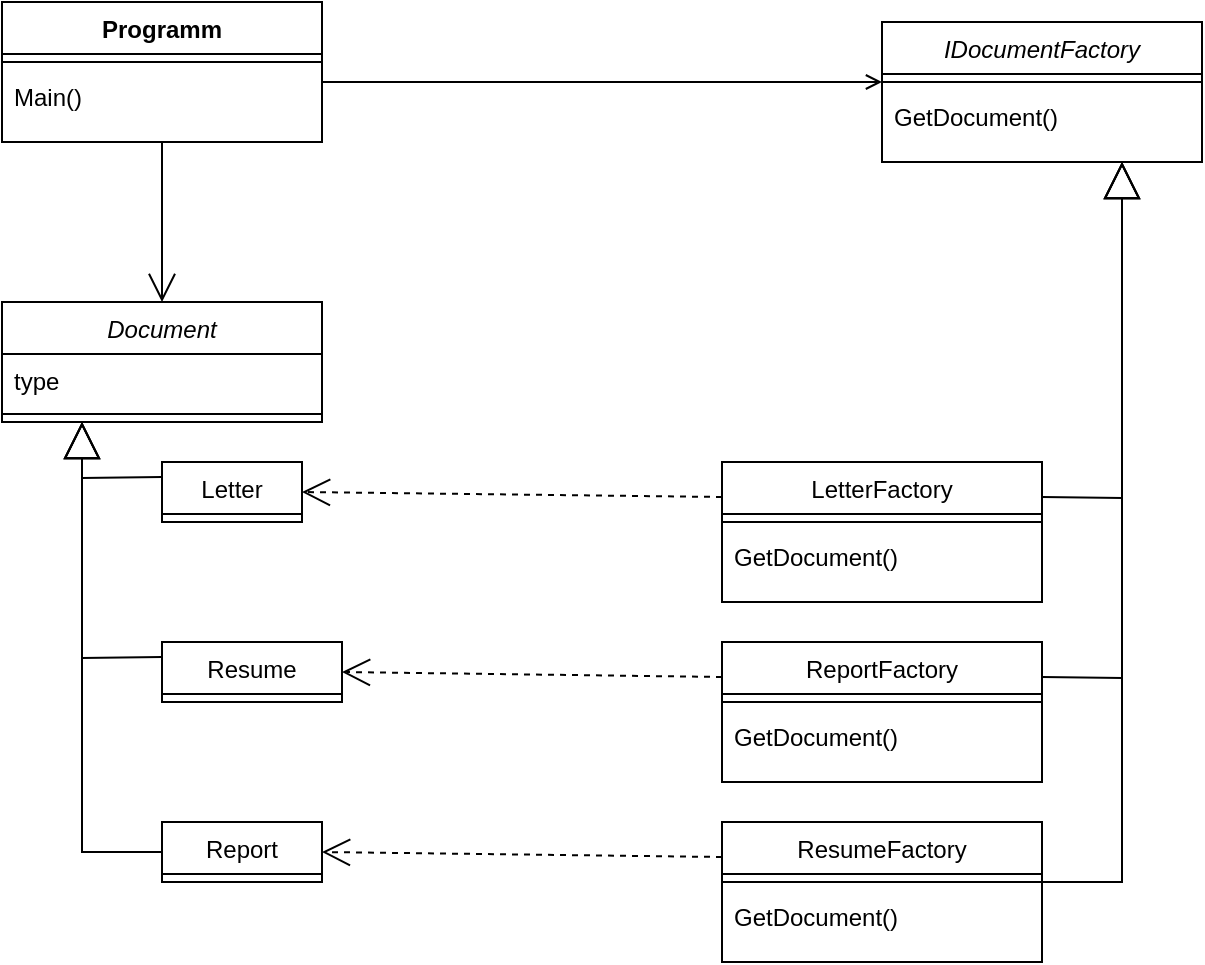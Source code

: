<mxfile version="22.0.8" type="device">
  <diagram id="C5RBs43oDa-KdzZeNtuy" name="Page-1">
    <mxGraphModel dx="1674" dy="758" grid="1" gridSize="10" guides="1" tooltips="1" connect="1" arrows="1" fold="1" page="1" pageScale="1" pageWidth="827" pageHeight="1169" math="0" shadow="0">
      <root>
        <mxCell id="WIyWlLk6GJQsqaUBKTNV-0" />
        <mxCell id="WIyWlLk6GJQsqaUBKTNV-1" parent="WIyWlLk6GJQsqaUBKTNV-0" />
        <mxCell id="zkfFHV4jXpPFQw0GAbJ--0" value="Programm" style="swimlane;fontStyle=1;align=center;verticalAlign=top;childLayout=stackLayout;horizontal=1;startSize=26;horizontalStack=0;resizeParent=1;resizeLast=0;collapsible=1;marginBottom=0;rounded=0;shadow=0;strokeWidth=1;" parent="WIyWlLk6GJQsqaUBKTNV-1" vertex="1">
          <mxGeometry x="200" y="10" width="160" height="70" as="geometry">
            <mxRectangle x="230" y="140" width="160" height="26" as="alternateBounds" />
          </mxGeometry>
        </mxCell>
        <mxCell id="zkfFHV4jXpPFQw0GAbJ--4" value="" style="line;html=1;strokeWidth=1;align=left;verticalAlign=middle;spacingTop=-1;spacingLeft=3;spacingRight=3;rotatable=0;labelPosition=right;points=[];portConstraint=eastwest;" parent="zkfFHV4jXpPFQw0GAbJ--0" vertex="1">
          <mxGeometry y="26" width="160" height="8" as="geometry" />
        </mxCell>
        <mxCell id="zkfFHV4jXpPFQw0GAbJ--5" value="Main()" style="text;align=left;verticalAlign=top;spacingLeft=4;spacingRight=4;overflow=hidden;rotatable=0;points=[[0,0.5],[1,0.5]];portConstraint=eastwest;" parent="zkfFHV4jXpPFQw0GAbJ--0" vertex="1">
          <mxGeometry y="34" width="160" height="26" as="geometry" />
        </mxCell>
        <mxCell id="zkfFHV4jXpPFQw0GAbJ--17" value="IDocumentFactory" style="swimlane;fontStyle=2;align=center;verticalAlign=top;childLayout=stackLayout;horizontal=1;startSize=26;horizontalStack=0;resizeParent=1;resizeLast=0;collapsible=1;marginBottom=0;rounded=0;shadow=0;strokeWidth=1;" parent="WIyWlLk6GJQsqaUBKTNV-1" vertex="1">
          <mxGeometry x="640" y="20" width="160" height="70" as="geometry">
            <mxRectangle x="550" y="140" width="160" height="26" as="alternateBounds" />
          </mxGeometry>
        </mxCell>
        <mxCell id="zkfFHV4jXpPFQw0GAbJ--23" value="" style="line;html=1;strokeWidth=1;align=left;verticalAlign=middle;spacingTop=-1;spacingLeft=3;spacingRight=3;rotatable=0;labelPosition=right;points=[];portConstraint=eastwest;" parent="zkfFHV4jXpPFQw0GAbJ--17" vertex="1">
          <mxGeometry y="26" width="160" height="8" as="geometry" />
        </mxCell>
        <mxCell id="zkfFHV4jXpPFQw0GAbJ--24" value="GetDocument()" style="text;align=left;verticalAlign=top;spacingLeft=4;spacingRight=4;overflow=hidden;rotatable=0;points=[[0,0.5],[1,0.5]];portConstraint=eastwest;" parent="zkfFHV4jXpPFQw0GAbJ--17" vertex="1">
          <mxGeometry y="34" width="160" height="26" as="geometry" />
        </mxCell>
        <mxCell id="zkfFHV4jXpPFQw0GAbJ--26" value="" style="endArrow=open;shadow=0;strokeWidth=1;rounded=0;endFill=1;edgeStyle=elbowEdgeStyle;elbow=vertical;" parent="WIyWlLk6GJQsqaUBKTNV-1" source="zkfFHV4jXpPFQw0GAbJ--0" target="zkfFHV4jXpPFQw0GAbJ--17" edge="1">
          <mxGeometry x="0.5" y="41" relative="1" as="geometry">
            <mxPoint x="380" y="192" as="sourcePoint" />
            <mxPoint x="540" y="192" as="targetPoint" />
            <mxPoint x="-40" y="32" as="offset" />
          </mxGeometry>
        </mxCell>
        <mxCell id="EeQj9KiUg0wnUl3IlV58-6" value="&lt;i style=&quot;font-weight: normal;&quot;&gt;Document&lt;/i&gt;" style="swimlane;fontStyle=1;align=center;verticalAlign=top;childLayout=stackLayout;horizontal=1;startSize=26;horizontalStack=0;resizeParent=1;resizeParentMax=0;resizeLast=0;collapsible=1;marginBottom=0;whiteSpace=wrap;html=1;" parent="WIyWlLk6GJQsqaUBKTNV-1" vertex="1">
          <mxGeometry x="200" y="160" width="160" height="60" as="geometry" />
        </mxCell>
        <mxCell id="EeQj9KiUg0wnUl3IlV58-7" value="type" style="text;strokeColor=none;fillColor=none;align=left;verticalAlign=top;spacingLeft=4;spacingRight=4;overflow=hidden;rotatable=0;points=[[0,0.5],[1,0.5]];portConstraint=eastwest;whiteSpace=wrap;html=1;" parent="EeQj9KiUg0wnUl3IlV58-6" vertex="1">
          <mxGeometry y="26" width="160" height="26" as="geometry" />
        </mxCell>
        <mxCell id="EeQj9KiUg0wnUl3IlV58-8" value="" style="line;strokeWidth=1;fillColor=none;align=left;verticalAlign=middle;spacingTop=-1;spacingLeft=3;spacingRight=3;rotatable=0;labelPosition=right;points=[];portConstraint=eastwest;strokeColor=inherit;" parent="EeQj9KiUg0wnUl3IlV58-6" vertex="1">
          <mxGeometry y="52" width="160" height="8" as="geometry" />
        </mxCell>
        <mxCell id="EeQj9KiUg0wnUl3IlV58-20" value="&lt;span style=&quot;font-weight: normal;&quot;&gt;Resume&lt;/span&gt;" style="swimlane;fontStyle=1;align=center;verticalAlign=top;childLayout=stackLayout;horizontal=1;startSize=26;horizontalStack=0;resizeParent=1;resizeParentMax=0;resizeLast=0;collapsible=1;marginBottom=0;whiteSpace=wrap;html=1;" parent="WIyWlLk6GJQsqaUBKTNV-1" vertex="1" collapsed="1">
          <mxGeometry x="280" y="330" width="90" height="30" as="geometry">
            <mxRectangle x="280" y="450" width="160" height="294" as="alternateBounds" />
          </mxGeometry>
        </mxCell>
        <mxCell id="EeQj9KiUg0wnUl3IlV58-21" value="type" style="text;strokeColor=none;fillColor=none;align=left;verticalAlign=top;spacingLeft=4;spacingRight=4;overflow=hidden;rotatable=0;points=[[0,0.5],[1,0.5]];portConstraint=eastwest;whiteSpace=wrap;html=1;" parent="EeQj9KiUg0wnUl3IlV58-20" vertex="1">
          <mxGeometry y="26" width="160" height="26" as="geometry" />
        </mxCell>
        <mxCell id="EeQj9KiUg0wnUl3IlV58-25" value="Name" style="text;strokeColor=none;fillColor=none;align=left;verticalAlign=top;spacingLeft=4;spacingRight=4;overflow=hidden;rotatable=0;points=[[0,0.5],[1,0.5]];portConstraint=eastwest;whiteSpace=wrap;html=1;" parent="EeQj9KiUg0wnUl3IlV58-20" vertex="1">
          <mxGeometry y="52" width="160" height="26" as="geometry" />
        </mxCell>
        <mxCell id="EeQj9KiUg0wnUl3IlV58-28" value="ContactInformation" style="text;strokeColor=none;fillColor=none;align=left;verticalAlign=top;spacingLeft=4;spacingRight=4;overflow=hidden;rotatable=0;points=[[0,0.5],[1,0.5]];portConstraint=eastwest;whiteSpace=wrap;html=1;" parent="EeQj9KiUg0wnUl3IlV58-20" vertex="1">
          <mxGeometry y="78" width="160" height="26" as="geometry" />
        </mxCell>
        <mxCell id="EeQj9KiUg0wnUl3IlV58-29" value="Experience" style="text;strokeColor=none;fillColor=none;align=left;verticalAlign=top;spacingLeft=4;spacingRight=4;overflow=hidden;rotatable=0;points=[[0,0.5],[1,0.5]];portConstraint=eastwest;whiteSpace=wrap;html=1;" parent="EeQj9KiUg0wnUl3IlV58-20" vertex="1">
          <mxGeometry y="104" width="160" height="26" as="geometry" />
        </mxCell>
        <mxCell id="EeQj9KiUg0wnUl3IlV58-30" value="Education" style="text;strokeColor=none;fillColor=none;align=left;verticalAlign=top;spacingLeft=4;spacingRight=4;overflow=hidden;rotatable=0;points=[[0,0.5],[1,0.5]];portConstraint=eastwest;whiteSpace=wrap;html=1;" parent="EeQj9KiUg0wnUl3IlV58-20" vertex="1">
          <mxGeometry y="130" width="160" height="26" as="geometry" />
        </mxCell>
        <mxCell id="EeQj9KiUg0wnUl3IlV58-47" value="Skills" style="text;strokeColor=none;fillColor=none;align=left;verticalAlign=top;spacingLeft=4;spacingRight=4;overflow=hidden;rotatable=0;points=[[0,0.5],[1,0.5]];portConstraint=eastwest;whiteSpace=wrap;html=1;" parent="EeQj9KiUg0wnUl3IlV58-20" vertex="1">
          <mxGeometry y="156" width="160" height="26" as="geometry" />
        </mxCell>
        <mxCell id="EeQj9KiUg0wnUl3IlV58-22" value="" style="line;strokeWidth=1;fillColor=none;align=left;verticalAlign=middle;spacingTop=-1;spacingLeft=3;spacingRight=3;rotatable=0;labelPosition=right;points=[];portConstraint=eastwest;strokeColor=inherit;" parent="EeQj9KiUg0wnUl3IlV58-20" vertex="1">
          <mxGeometry y="182" width="160" height="8" as="geometry" />
        </mxCell>
        <mxCell id="EeQj9KiUg0wnUl3IlV58-23" value="AddExperience()" style="text;strokeColor=none;fillColor=none;align=left;verticalAlign=top;spacingLeft=4;spacingRight=4;overflow=hidden;rotatable=0;points=[[0,0.5],[1,0.5]];portConstraint=eastwest;whiteSpace=wrap;html=1;" parent="EeQj9KiUg0wnUl3IlV58-20" vertex="1">
          <mxGeometry y="190" width="160" height="26" as="geometry" />
        </mxCell>
        <mxCell id="EeQj9KiUg0wnUl3IlV58-48" value="AddEducation()" style="text;strokeColor=none;fillColor=none;align=left;verticalAlign=top;spacingLeft=4;spacingRight=4;overflow=hidden;rotatable=0;points=[[0,0.5],[1,0.5]];portConstraint=eastwest;whiteSpace=wrap;html=1;" parent="EeQj9KiUg0wnUl3IlV58-20" vertex="1">
          <mxGeometry y="216" width="160" height="26" as="geometry" />
        </mxCell>
        <mxCell id="EeQj9KiUg0wnUl3IlV58-49" value="AddSkills()" style="text;strokeColor=none;fillColor=none;align=left;verticalAlign=top;spacingLeft=4;spacingRight=4;overflow=hidden;rotatable=0;points=[[0,0.5],[1,0.5]];portConstraint=eastwest;whiteSpace=wrap;html=1;" parent="EeQj9KiUg0wnUl3IlV58-20" vertex="1">
          <mxGeometry y="242" width="160" height="26" as="geometry" />
        </mxCell>
        <mxCell id="EeQj9KiUg0wnUl3IlV58-50" value="ToString()" style="text;strokeColor=none;fillColor=none;align=left;verticalAlign=top;spacingLeft=4;spacingRight=4;overflow=hidden;rotatable=0;points=[[0,0.5],[1,0.5]];portConstraint=eastwest;whiteSpace=wrap;html=1;" parent="EeQj9KiUg0wnUl3IlV58-20" vertex="1">
          <mxGeometry y="268" width="160" height="26" as="geometry" />
        </mxCell>
        <mxCell id="EeQj9KiUg0wnUl3IlV58-31" value="&lt;span style=&quot;font-weight: normal;&quot;&gt;Letter&lt;/span&gt;" style="swimlane;fontStyle=1;align=center;verticalAlign=top;childLayout=stackLayout;horizontal=1;startSize=26;horizontalStack=0;resizeParent=1;resizeParentMax=0;resizeLast=0;collapsible=1;marginBottom=0;whiteSpace=wrap;html=1;" parent="WIyWlLk6GJQsqaUBKTNV-1" vertex="1" collapsed="1">
          <mxGeometry x="280" y="240" width="70" height="30" as="geometry">
            <mxRectangle x="280" y="240" width="160" height="190" as="alternateBounds" />
          </mxGeometry>
        </mxCell>
        <mxCell id="EeQj9KiUg0wnUl3IlV58-32" value="sender" style="text;strokeColor=none;fillColor=none;align=left;verticalAlign=top;spacingLeft=4;spacingRight=4;overflow=hidden;rotatable=0;points=[[0,0.5],[1,0.5]];portConstraint=eastwest;whiteSpace=wrap;html=1;" parent="EeQj9KiUg0wnUl3IlV58-31" vertex="1">
          <mxGeometry y="26" width="160" height="26" as="geometry" />
        </mxCell>
        <mxCell id="EeQj9KiUg0wnUl3IlV58-33" value="recipient" style="text;strokeColor=none;fillColor=none;align=left;verticalAlign=top;spacingLeft=4;spacingRight=4;overflow=hidden;rotatable=0;points=[[0,0.5],[1,0.5]];portConstraint=eastwest;whiteSpace=wrap;html=1;" parent="EeQj9KiUg0wnUl3IlV58-31" vertex="1">
          <mxGeometry y="52" width="160" height="26" as="geometry" />
        </mxCell>
        <mxCell id="EeQj9KiUg0wnUl3IlV58-34" value="content" style="text;strokeColor=none;fillColor=none;align=left;verticalAlign=top;spacingLeft=4;spacingRight=4;overflow=hidden;rotatable=0;points=[[0,0.5],[1,0.5]];portConstraint=eastwest;whiteSpace=wrap;html=1;" parent="EeQj9KiUg0wnUl3IlV58-31" vertex="1">
          <mxGeometry y="78" width="160" height="26" as="geometry" />
        </mxCell>
        <mxCell id="EeQj9KiUg0wnUl3IlV58-35" value="date" style="text;strokeColor=none;fillColor=none;align=left;verticalAlign=top;spacingLeft=4;spacingRight=4;overflow=hidden;rotatable=0;points=[[0,0.5],[1,0.5]];portConstraint=eastwest;whiteSpace=wrap;html=1;" parent="EeQj9KiUg0wnUl3IlV58-31" vertex="1">
          <mxGeometry y="104" width="160" height="26" as="geometry" />
        </mxCell>
        <mxCell id="EeQj9KiUg0wnUl3IlV58-36" value="type" style="text;strokeColor=none;fillColor=none;align=left;verticalAlign=top;spacingLeft=4;spacingRight=4;overflow=hidden;rotatable=0;points=[[0,0.5],[1,0.5]];portConstraint=eastwest;whiteSpace=wrap;html=1;" parent="EeQj9KiUg0wnUl3IlV58-31" vertex="1">
          <mxGeometry y="130" width="160" height="26" as="geometry" />
        </mxCell>
        <mxCell id="EeQj9KiUg0wnUl3IlV58-37" value="" style="line;strokeWidth=1;fillColor=none;align=left;verticalAlign=middle;spacingTop=-1;spacingLeft=3;spacingRight=3;rotatable=0;labelPosition=right;points=[];portConstraint=eastwest;strokeColor=inherit;" parent="EeQj9KiUg0wnUl3IlV58-31" vertex="1">
          <mxGeometry y="156" width="160" height="8" as="geometry" />
        </mxCell>
        <mxCell id="EeQj9KiUg0wnUl3IlV58-38" value="ToString()" style="text;strokeColor=none;fillColor=none;align=left;verticalAlign=top;spacingLeft=4;spacingRight=4;overflow=hidden;rotatable=0;points=[[0,0.5],[1,0.5]];portConstraint=eastwest;whiteSpace=wrap;html=1;" parent="EeQj9KiUg0wnUl3IlV58-31" vertex="1">
          <mxGeometry y="164" width="160" height="26" as="geometry" />
        </mxCell>
        <mxCell id="EeQj9KiUg0wnUl3IlV58-39" value="&lt;span style=&quot;font-weight: normal;&quot;&gt;Report&lt;/span&gt;" style="swimlane;fontStyle=1;align=center;verticalAlign=top;childLayout=stackLayout;horizontal=1;startSize=26;horizontalStack=0;resizeParent=1;resizeParentMax=0;resizeLast=0;collapsible=1;marginBottom=0;whiteSpace=wrap;html=1;" parent="WIyWlLk6GJQsqaUBKTNV-1" vertex="1" collapsed="1">
          <mxGeometry x="280" y="420" width="80" height="30" as="geometry">
            <mxRectangle x="280" y="510" width="160" height="190" as="alternateBounds" />
          </mxGeometry>
        </mxCell>
        <mxCell id="EeQj9KiUg0wnUl3IlV58-40" value="type" style="text;strokeColor=none;fillColor=none;align=left;verticalAlign=top;spacingLeft=4;spacingRight=4;overflow=hidden;rotatable=0;points=[[0,0.5],[1,0.5]];portConstraint=eastwest;whiteSpace=wrap;html=1;" parent="EeQj9KiUg0wnUl3IlV58-39" vertex="1">
          <mxGeometry y="26" width="160" height="26" as="geometry" />
        </mxCell>
        <mxCell id="EeQj9KiUg0wnUl3IlV58-41" value="Title" style="text;strokeColor=none;fillColor=none;align=left;verticalAlign=top;spacingLeft=4;spacingRight=4;overflow=hidden;rotatable=0;points=[[0,0.5],[1,0.5]];portConstraint=eastwest;whiteSpace=wrap;html=1;" parent="EeQj9KiUg0wnUl3IlV58-39" vertex="1">
          <mxGeometry y="52" width="160" height="26" as="geometry" />
        </mxCell>
        <mxCell id="EeQj9KiUg0wnUl3IlV58-42" value="Author" style="text;strokeColor=none;fillColor=none;align=left;verticalAlign=top;spacingLeft=4;spacingRight=4;overflow=hidden;rotatable=0;points=[[0,0.5],[1,0.5]];portConstraint=eastwest;whiteSpace=wrap;html=1;" parent="EeQj9KiUg0wnUl3IlV58-39" vertex="1">
          <mxGeometry y="78" width="160" height="26" as="geometry" />
        </mxCell>
        <mxCell id="EeQj9KiUg0wnUl3IlV58-43" value="Content" style="text;strokeColor=none;fillColor=none;align=left;verticalAlign=top;spacingLeft=4;spacingRight=4;overflow=hidden;rotatable=0;points=[[0,0.5],[1,0.5]];portConstraint=eastwest;whiteSpace=wrap;html=1;" parent="EeQj9KiUg0wnUl3IlV58-39" vertex="1">
          <mxGeometry y="104" width="160" height="26" as="geometry" />
        </mxCell>
        <mxCell id="EeQj9KiUg0wnUl3IlV58-44" value="date" style="text;strokeColor=none;fillColor=none;align=left;verticalAlign=top;spacingLeft=4;spacingRight=4;overflow=hidden;rotatable=0;points=[[0,0.5],[1,0.5]];portConstraint=eastwest;whiteSpace=wrap;html=1;" parent="EeQj9KiUg0wnUl3IlV58-39" vertex="1">
          <mxGeometry y="130" width="160" height="26" as="geometry" />
        </mxCell>
        <mxCell id="EeQj9KiUg0wnUl3IlV58-45" value="" style="line;strokeWidth=1;fillColor=none;align=left;verticalAlign=middle;spacingTop=-1;spacingLeft=3;spacingRight=3;rotatable=0;labelPosition=right;points=[];portConstraint=eastwest;strokeColor=inherit;" parent="EeQj9KiUg0wnUl3IlV58-39" vertex="1">
          <mxGeometry y="156" width="160" height="8" as="geometry" />
        </mxCell>
        <mxCell id="EeQj9KiUg0wnUl3IlV58-46" value="ToString()" style="text;strokeColor=none;fillColor=none;align=left;verticalAlign=top;spacingLeft=4;spacingRight=4;overflow=hidden;rotatable=0;points=[[0,0.5],[1,0.5]];portConstraint=eastwest;whiteSpace=wrap;html=1;" parent="EeQj9KiUg0wnUl3IlV58-39" vertex="1">
          <mxGeometry y="164" width="160" height="26" as="geometry" />
        </mxCell>
        <mxCell id="EeQj9KiUg0wnUl3IlV58-55" value="LetterFactory" style="swimlane;fontStyle=0;align=center;verticalAlign=top;childLayout=stackLayout;horizontal=1;startSize=26;horizontalStack=0;resizeParent=1;resizeLast=0;collapsible=1;marginBottom=0;rounded=0;shadow=0;strokeWidth=1;" parent="WIyWlLk6GJQsqaUBKTNV-1" vertex="1">
          <mxGeometry x="560" y="240" width="160" height="70" as="geometry">
            <mxRectangle x="550" y="140" width="160" height="26" as="alternateBounds" />
          </mxGeometry>
        </mxCell>
        <mxCell id="EeQj9KiUg0wnUl3IlV58-56" value="" style="line;html=1;strokeWidth=1;align=left;verticalAlign=middle;spacingTop=-1;spacingLeft=3;spacingRight=3;rotatable=0;labelPosition=right;points=[];portConstraint=eastwest;" parent="EeQj9KiUg0wnUl3IlV58-55" vertex="1">
          <mxGeometry y="26" width="160" height="8" as="geometry" />
        </mxCell>
        <mxCell id="EeQj9KiUg0wnUl3IlV58-57" value="GetDocument()" style="text;align=left;verticalAlign=top;spacingLeft=4;spacingRight=4;overflow=hidden;rotatable=0;points=[[0,0.5],[1,0.5]];portConstraint=eastwest;" parent="EeQj9KiUg0wnUl3IlV58-55" vertex="1">
          <mxGeometry y="34" width="160" height="26" as="geometry" />
        </mxCell>
        <mxCell id="EeQj9KiUg0wnUl3IlV58-58" value="ReportFactory" style="swimlane;fontStyle=0;align=center;verticalAlign=top;childLayout=stackLayout;horizontal=1;startSize=26;horizontalStack=0;resizeParent=1;resizeLast=0;collapsible=1;marginBottom=0;rounded=0;shadow=0;strokeWidth=1;" parent="WIyWlLk6GJQsqaUBKTNV-1" vertex="1">
          <mxGeometry x="560" y="330" width="160" height="70" as="geometry">
            <mxRectangle x="550" y="140" width="160" height="26" as="alternateBounds" />
          </mxGeometry>
        </mxCell>
        <mxCell id="EeQj9KiUg0wnUl3IlV58-59" value="" style="line;html=1;strokeWidth=1;align=left;verticalAlign=middle;spacingTop=-1;spacingLeft=3;spacingRight=3;rotatable=0;labelPosition=right;points=[];portConstraint=eastwest;" parent="EeQj9KiUg0wnUl3IlV58-58" vertex="1">
          <mxGeometry y="26" width="160" height="8" as="geometry" />
        </mxCell>
        <mxCell id="EeQj9KiUg0wnUl3IlV58-60" value="GetDocument()" style="text;align=left;verticalAlign=top;spacingLeft=4;spacingRight=4;overflow=hidden;rotatable=0;points=[[0,0.5],[1,0.5]];portConstraint=eastwest;" parent="EeQj9KiUg0wnUl3IlV58-58" vertex="1">
          <mxGeometry y="34" width="160" height="26" as="geometry" />
        </mxCell>
        <mxCell id="EeQj9KiUg0wnUl3IlV58-61" value="ResumeFactory" style="swimlane;fontStyle=0;align=center;verticalAlign=top;childLayout=stackLayout;horizontal=1;startSize=26;horizontalStack=0;resizeParent=1;resizeLast=0;collapsible=1;marginBottom=0;rounded=0;shadow=0;strokeWidth=1;" parent="WIyWlLk6GJQsqaUBKTNV-1" vertex="1">
          <mxGeometry x="560" y="420" width="160" height="70" as="geometry">
            <mxRectangle x="550" y="140" width="160" height="26" as="alternateBounds" />
          </mxGeometry>
        </mxCell>
        <mxCell id="EeQj9KiUg0wnUl3IlV58-62" value="" style="line;html=1;strokeWidth=1;align=left;verticalAlign=middle;spacingTop=-1;spacingLeft=3;spacingRight=3;rotatable=0;labelPosition=right;points=[];portConstraint=eastwest;" parent="EeQj9KiUg0wnUl3IlV58-61" vertex="1">
          <mxGeometry y="26" width="160" height="8" as="geometry" />
        </mxCell>
        <mxCell id="EeQj9KiUg0wnUl3IlV58-63" value="GetDocument()" style="text;align=left;verticalAlign=top;spacingLeft=4;spacingRight=4;overflow=hidden;rotatable=0;points=[[0,0.5],[1,0.5]];portConstraint=eastwest;" parent="EeQj9KiUg0wnUl3IlV58-61" vertex="1">
          <mxGeometry y="34" width="160" height="26" as="geometry" />
        </mxCell>
        <mxCell id="EeQj9KiUg0wnUl3IlV58-65" value="" style="endArrow=open;endSize=12;dashed=1;html=1;rounded=0;exitX=0;exitY=0.25;exitDx=0;exitDy=0;entryX=1;entryY=0.5;entryDx=0;entryDy=0;" parent="WIyWlLk6GJQsqaUBKTNV-1" source="EeQj9KiUg0wnUl3IlV58-55" target="EeQj9KiUg0wnUl3IlV58-31" edge="1">
          <mxGeometry width="160" relative="1" as="geometry">
            <mxPoint x="460" y="510" as="sourcePoint" />
            <mxPoint x="450" y="400" as="targetPoint" />
          </mxGeometry>
        </mxCell>
        <mxCell id="EeQj9KiUg0wnUl3IlV58-66" value="" style="endArrow=open;endSize=12;dashed=1;html=1;rounded=0;exitX=0;exitY=0.25;exitDx=0;exitDy=0;entryX=1;entryY=0.5;entryDx=0;entryDy=0;" parent="WIyWlLk6GJQsqaUBKTNV-1" source="EeQj9KiUg0wnUl3IlV58-58" target="EeQj9KiUg0wnUl3IlV58-20" edge="1">
          <mxGeometry width="160" relative="1" as="geometry">
            <mxPoint x="570" y="268" as="sourcePoint" />
            <mxPoint x="360" y="265" as="targetPoint" />
          </mxGeometry>
        </mxCell>
        <mxCell id="EeQj9KiUg0wnUl3IlV58-67" value="" style="endArrow=open;endSize=12;dashed=1;html=1;rounded=0;exitX=0;exitY=0.25;exitDx=0;exitDy=0;entryX=1;entryY=0.5;entryDx=0;entryDy=0;" parent="WIyWlLk6GJQsqaUBKTNV-1" source="EeQj9KiUg0wnUl3IlV58-61" target="EeQj9KiUg0wnUl3IlV58-39" edge="1">
          <mxGeometry width="160" relative="1" as="geometry">
            <mxPoint x="550" y="503" as="sourcePoint" />
            <mxPoint x="340" y="500" as="targetPoint" />
          </mxGeometry>
        </mxCell>
        <mxCell id="EeQj9KiUg0wnUl3IlV58-68" value="" style="endArrow=open;endFill=1;endSize=12;html=1;rounded=0;exitX=0.5;exitY=1;exitDx=0;exitDy=0;entryX=0.5;entryY=0;entryDx=0;entryDy=0;" parent="WIyWlLk6GJQsqaUBKTNV-1" source="zkfFHV4jXpPFQw0GAbJ--0" target="EeQj9KiUg0wnUl3IlV58-6" edge="1">
          <mxGeometry width="160" relative="1" as="geometry">
            <mxPoint x="380" y="130" as="sourcePoint" />
            <mxPoint x="540" y="130" as="targetPoint" />
          </mxGeometry>
        </mxCell>
        <mxCell id="EeQj9KiUg0wnUl3IlV58-69" value="" style="endArrow=block;endSize=16;endFill=0;html=1;rounded=0;entryX=0.75;entryY=1;entryDx=0;entryDy=0;" parent="WIyWlLk6GJQsqaUBKTNV-1" target="zkfFHV4jXpPFQw0GAbJ--17" edge="1">
          <mxGeometry width="160" relative="1" as="geometry">
            <mxPoint x="720" y="450" as="sourcePoint" />
            <mxPoint x="590" y="190" as="targetPoint" />
            <Array as="points">
              <mxPoint x="760" y="450" />
            </Array>
          </mxGeometry>
        </mxCell>
        <mxCell id="EeQj9KiUg0wnUl3IlV58-70" value="" style="endArrow=block;endSize=16;endFill=0;html=1;rounded=0;exitX=1;exitY=0.25;exitDx=0;exitDy=0;entryX=0.75;entryY=1;entryDx=0;entryDy=0;" parent="WIyWlLk6GJQsqaUBKTNV-1" source="EeQj9KiUg0wnUl3IlV58-58" target="zkfFHV4jXpPFQw0GAbJ--17" edge="1">
          <mxGeometry width="160" relative="1" as="geometry">
            <mxPoint x="730" y="460" as="sourcePoint" />
            <mxPoint x="760" y="80" as="targetPoint" />
            <Array as="points">
              <mxPoint x="760" y="348" />
            </Array>
          </mxGeometry>
        </mxCell>
        <mxCell id="EeQj9KiUg0wnUl3IlV58-71" value="" style="endArrow=block;endSize=16;endFill=0;html=1;rounded=0;entryX=0.75;entryY=1;entryDx=0;entryDy=0;exitX=1;exitY=0.25;exitDx=0;exitDy=0;" parent="WIyWlLk6GJQsqaUBKTNV-1" source="EeQj9KiUg0wnUl3IlV58-55" target="zkfFHV4jXpPFQw0GAbJ--17" edge="1">
          <mxGeometry width="160" relative="1" as="geometry">
            <mxPoint x="740" y="470" as="sourcePoint" />
            <mxPoint x="780" y="100" as="targetPoint" />
            <Array as="points">
              <mxPoint x="760" y="258" />
            </Array>
          </mxGeometry>
        </mxCell>
        <mxCell id="EeQj9KiUg0wnUl3IlV58-72" value="" style="endArrow=block;endSize=16;endFill=0;html=1;rounded=0;entryX=0.25;entryY=1;entryDx=0;entryDy=0;exitX=0;exitY=0.5;exitDx=0;exitDy=0;" parent="WIyWlLk6GJQsqaUBKTNV-1" source="EeQj9KiUg0wnUl3IlV58-39" target="EeQj9KiUg0wnUl3IlV58-6" edge="1">
          <mxGeometry width="160" relative="1" as="geometry">
            <mxPoint x="160" y="488" as="sourcePoint" />
            <mxPoint x="200" y="320" as="targetPoint" />
            <Array as="points">
              <mxPoint x="240" y="435" />
            </Array>
          </mxGeometry>
        </mxCell>
        <mxCell id="EeQj9KiUg0wnUl3IlV58-73" value="" style="endArrow=block;endSize=16;endFill=0;html=1;rounded=0;entryX=0.25;entryY=1;entryDx=0;entryDy=0;exitX=0;exitY=0.25;exitDx=0;exitDy=0;" parent="WIyWlLk6GJQsqaUBKTNV-1" source="EeQj9KiUg0wnUl3IlV58-20" target="EeQj9KiUg0wnUl3IlV58-6" edge="1">
          <mxGeometry width="160" relative="1" as="geometry">
            <mxPoint x="290" y="445" as="sourcePoint" />
            <mxPoint x="250" y="230" as="targetPoint" />
            <Array as="points">
              <mxPoint x="240" y="338" />
            </Array>
          </mxGeometry>
        </mxCell>
        <mxCell id="EeQj9KiUg0wnUl3IlV58-74" value="" style="endArrow=block;endSize=16;endFill=0;html=1;rounded=0;exitX=0;exitY=0.25;exitDx=0;exitDy=0;entryX=0.25;entryY=1;entryDx=0;entryDy=0;" parent="WIyWlLk6GJQsqaUBKTNV-1" source="EeQj9KiUg0wnUl3IlV58-31" target="EeQj9KiUg0wnUl3IlV58-6" edge="1">
          <mxGeometry width="160" relative="1" as="geometry">
            <mxPoint x="300" y="455" as="sourcePoint" />
            <mxPoint x="240" y="220" as="targetPoint" />
            <Array as="points">
              <mxPoint x="240" y="248" />
            </Array>
          </mxGeometry>
        </mxCell>
      </root>
    </mxGraphModel>
  </diagram>
</mxfile>
